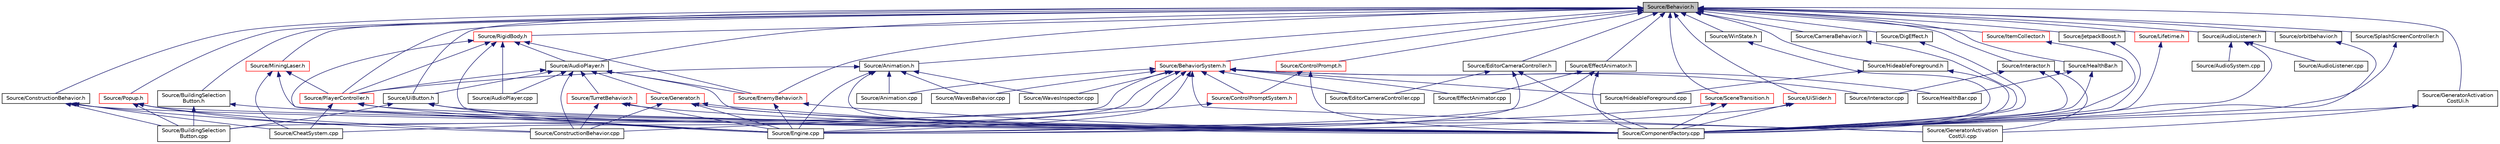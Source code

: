 digraph "Source/Behavior.h"
{
 // LATEX_PDF_SIZE
  edge [fontname="Helvetica",fontsize="10",labelfontname="Helvetica",labelfontsize="10"];
  node [fontname="Helvetica",fontsize="10",shape=record];
  Node1 [label="Source/Behavior.h",height=0.2,width=0.4,color="black", fillcolor="grey75", style="filled", fontcolor="black",tooltip="Virtual behavior component header."];
  Node1 -> Node2 [dir="back",color="midnightblue",fontsize="10",style="solid"];
  Node2 [label="Source/Animation.h",height=0.2,width=0.4,color="black", fillcolor="white", style="filled",URL="$Animation_8h.html",tooltip="animation component class"];
  Node2 -> Node3 [dir="back",color="midnightblue",fontsize="10",style="solid"];
  Node3 [label="Source/Animation.cpp",height=0.2,width=0.4,color="black", fillcolor="white", style="filled",URL="$Animation_8cpp.html",tooltip="animation component implimentation"];
  Node2 -> Node4 [dir="back",color="midnightblue",fontsize="10",style="solid"];
  Node4 [label="Source/ComponentFactory.cpp",height=0.2,width=0.4,color="black", fillcolor="white", style="filled",URL="$ComponentFactory_8cpp.html",tooltip="Definitions for the component factory class."];
  Node2 -> Node5 [dir="back",color="midnightblue",fontsize="10",style="solid"];
  Node5 [label="Source/Engine.cpp",height=0.2,width=0.4,color="black", fillcolor="white", style="filled",URL="$Engine_8cpp.html",tooltip="Engine class."];
  Node2 -> Node6 [dir="back",color="midnightblue",fontsize="10",style="solid"];
  Node6 [label="Source/PlayerController.h",height=0.2,width=0.4,color="red", fillcolor="white", style="filled",URL="$PlayerController_8h.html",tooltip="PlayerController Behaviour Class."];
  Node6 -> Node7 [dir="back",color="midnightblue",fontsize="10",style="solid"];
  Node7 [label="Source/CheatSystem.cpp",height=0.2,width=0.4,color="black", fillcolor="white", style="filled",URL="$CheatSystem_8cpp.html",tooltip="CheatSystem Class definition."];
  Node6 -> Node4 [dir="back",color="midnightblue",fontsize="10",style="solid"];
  Node6 -> Node5 [dir="back",color="midnightblue",fontsize="10",style="solid"];
  Node2 -> Node9 [dir="back",color="midnightblue",fontsize="10",style="solid"];
  Node9 [label="Source/WavesBehavior.cpp",height=0.2,width=0.4,color="black", fillcolor="white", style="filled",URL="$WavesBehavior_8cpp.html",tooltip="Definitions for wave and spawning behavior."];
  Node2 -> Node10 [dir="back",color="midnightblue",fontsize="10",style="solid"];
  Node10 [label="Source/WavesInspector.cpp",height=0.2,width=0.4,color="black", fillcolor="white", style="filled",URL="$WavesInspector_8cpp.html",tooltip="Definitions for wave and spawning editing in game."];
  Node1 -> Node11 [dir="back",color="midnightblue",fontsize="10",style="solid"];
  Node11 [label="Source/AudioListener.h",height=0.2,width=0.4,color="black", fillcolor="white", style="filled",URL="$AudioListener_8h.html",tooltip="Component that picks up spatial audio."];
  Node11 -> Node12 [dir="back",color="midnightblue",fontsize="10",style="solid"];
  Node12 [label="Source/AudioListener.cpp",height=0.2,width=0.4,color="black", fillcolor="white", style="filled",URL="$AudioListener_8cpp.html",tooltip="Component that picks up spatial audio."];
  Node11 -> Node13 [dir="back",color="midnightblue",fontsize="10",style="solid"];
  Node13 [label="Source/AudioSystem.cpp",height=0.2,width=0.4,color="black", fillcolor="white", style="filled",URL="$AudioSystem_8cpp.html",tooltip="System that implements FMOD and allows the loading and playing of audio."];
  Node11 -> Node4 [dir="back",color="midnightblue",fontsize="10",style="solid"];
  Node1 -> Node14 [dir="back",color="midnightblue",fontsize="10",style="solid"];
  Node14 [label="Source/AudioPlayer.h",height=0.2,width=0.4,color="black", fillcolor="white", style="filled",URL="$AudioPlayer_8h.html",tooltip="Component that plays audio."];
  Node14 -> Node15 [dir="back",color="midnightblue",fontsize="10",style="solid"];
  Node15 [label="Source/AudioPlayer.cpp",height=0.2,width=0.4,color="black", fillcolor="white", style="filled",URL="$AudioPlayer_8cpp.html",tooltip="Component that plays audio."];
  Node14 -> Node4 [dir="back",color="midnightblue",fontsize="10",style="solid"];
  Node14 -> Node16 [dir="back",color="midnightblue",fontsize="10",style="solid"];
  Node16 [label="Source/ConstructionBehavior.cpp",height=0.2,width=0.4,color="black", fillcolor="white", style="filled",URL="$ConstructionBehavior_8cpp.html",tooltip="handles the construction of towers and modification of terrain"];
  Node14 -> Node17 [dir="back",color="midnightblue",fontsize="10",style="solid"];
  Node17 [label="Source/EnemyBehavior.h",height=0.2,width=0.4,color="red", fillcolor="white", style="filled",URL="$EnemyBehavior_8h_source.html",tooltip=" "];
  Node17 -> Node4 [dir="back",color="midnightblue",fontsize="10",style="solid"];
  Node17 -> Node5 [dir="back",color="midnightblue",fontsize="10",style="solid"];
  Node14 -> Node19 [dir="back",color="midnightblue",fontsize="10",style="solid"];
  Node19 [label="Source/Generator.h",height=0.2,width=0.4,color="red", fillcolor="white", style="filled",URL="$Generator_8h_source.html",tooltip=" "];
  Node19 -> Node4 [dir="back",color="midnightblue",fontsize="10",style="solid"];
  Node19 -> Node16 [dir="back",color="midnightblue",fontsize="10",style="solid"];
  Node19 -> Node5 [dir="back",color="midnightblue",fontsize="10",style="solid"];
  Node19 -> Node20 [dir="back",color="midnightblue",fontsize="10",style="solid"];
  Node20 [label="Source/GeneratorActivation\lCostUi.cpp",height=0.2,width=0.4,color="black", fillcolor="white", style="filled",URL="$GeneratorActivationCostUi_8cpp.html",tooltip="displays the costs of activating generators"];
  Node14 -> Node6 [dir="back",color="midnightblue",fontsize="10",style="solid"];
  Node14 -> Node21 [dir="back",color="midnightblue",fontsize="10",style="solid"];
  Node21 [label="Source/TurretBehavior.h",height=0.2,width=0.4,color="red", fillcolor="white", style="filled",URL="$TurretBehavior_8h_source.html",tooltip=" "];
  Node21 -> Node4 [dir="back",color="midnightblue",fontsize="10",style="solid"];
  Node21 -> Node16 [dir="back",color="midnightblue",fontsize="10",style="solid"];
  Node21 -> Node5 [dir="back",color="midnightblue",fontsize="10",style="solid"];
  Node14 -> Node22 [dir="back",color="midnightblue",fontsize="10",style="solid"];
  Node22 [label="Source/UiButton.h",height=0.2,width=0.4,color="black", fillcolor="white", style="filled",URL="$UiButton_8h.html",tooltip="Ui Button that sends an event when clicked."];
  Node22 -> Node23 [dir="back",color="midnightblue",fontsize="10",style="solid"];
  Node23 [label="Source/BuildingSelection\lButton.cpp",height=0.2,width=0.4,color="black", fillcolor="white", style="filled",URL="$BuildingSelectionButton_8cpp.html",tooltip="button that selects which building the ConstructionManager should place"];
  Node22 -> Node4 [dir="back",color="midnightblue",fontsize="10",style="solid"];
  Node22 -> Node5 [dir="back",color="midnightblue",fontsize="10",style="solid"];
  Node1 -> Node24 [dir="back",color="midnightblue",fontsize="10",style="solid"];
  Node24 [label="Source/BehaviorSystem.h",height=0.2,width=0.4,color="red", fillcolor="white", style="filled",URL="$BehaviorSystem_8h.html",tooltip="System that keeps track of and updates a specific kind of Behavior."];
  Node24 -> Node3 [dir="back",color="midnightblue",fontsize="10",style="solid"];
  Node24 -> Node23 [dir="back",color="midnightblue",fontsize="10",style="solid"];
  Node24 -> Node7 [dir="back",color="midnightblue",fontsize="10",style="solid"];
  Node24 -> Node16 [dir="back",color="midnightblue",fontsize="10",style="solid"];
  Node24 -> Node25 [dir="back",color="midnightblue",fontsize="10",style="solid"];
  Node25 [label="Source/ControlPromptSystem.h",height=0.2,width=0.4,color="red", fillcolor="white", style="filled",URL="$ControlPromptSystem_8h.html",tooltip="System that displays ControlPrompts from Actions."];
  Node25 -> Node5 [dir="back",color="midnightblue",fontsize="10",style="solid"];
  Node24 -> Node28 [dir="back",color="midnightblue",fontsize="10",style="solid"];
  Node28 [label="Source/EditorCameraController.cpp",height=0.2,width=0.4,color="black", fillcolor="white", style="filled",URL="$EditorCameraController_8cpp.html",tooltip="controls the camera while in the editor"];
  Node24 -> Node29 [dir="back",color="midnightblue",fontsize="10",style="solid"];
  Node29 [label="Source/EffectAnimator.cpp",height=0.2,width=0.4,color="black", fillcolor="white", style="filled",URL="$EffectAnimator_8cpp.html",tooltip="Component that animates a Transform's matrix."];
  Node24 -> Node5 [dir="back",color="midnightblue",fontsize="10",style="solid"];
  Node24 -> Node20 [dir="back",color="midnightblue",fontsize="10",style="solid"];
  Node24 -> Node30 [dir="back",color="midnightblue",fontsize="10",style="solid"];
  Node30 [label="Source/HealthBar.cpp",height=0.2,width=0.4,color="black", fillcolor="white", style="filled",URL="$HealthBar_8cpp.html",tooltip="health bar UI that displays offset from an Entity with a Health component"];
  Node24 -> Node31 [dir="back",color="midnightblue",fontsize="10",style="solid"];
  Node31 [label="Source/HideableForeground.cpp",height=0.2,width=0.4,color="black", fillcolor="white", style="filled",URL="$HideableForeground_8cpp.html",tooltip="Component that hides an attached Sprite when it overlaps something."];
  Node24 -> Node32 [dir="back",color="midnightblue",fontsize="10",style="solid"];
  Node32 [label="Source/Interactor.cpp",height=0.2,width=0.4,color="black", fillcolor="white", style="filled",URL="$Interactor_8cpp.html",tooltip="Behavior that can interact with nearby Interactable Components."];
  Node24 -> Node9 [dir="back",color="midnightblue",fontsize="10",style="solid"];
  Node24 -> Node10 [dir="back",color="midnightblue",fontsize="10",style="solid"];
  Node1 -> Node40 [dir="back",color="midnightblue",fontsize="10",style="solid"];
  Node40 [label="Source/BuildingSelection\lButton.h",height=0.2,width=0.4,color="black", fillcolor="white", style="filled",URL="$BuildingSelectionButton_8h.html",tooltip="button that selects which building the ConstructionManager should place"];
  Node40 -> Node23 [dir="back",color="midnightblue",fontsize="10",style="solid"];
  Node40 -> Node4 [dir="back",color="midnightblue",fontsize="10",style="solid"];
  Node1 -> Node41 [dir="back",color="midnightblue",fontsize="10",style="solid"];
  Node41 [label="Source/CameraBehavior.h",height=0.2,width=0.4,color="black", fillcolor="white", style="filled",URL="$CameraBehavior_8h_source.html",tooltip=" "];
  Node41 -> Node4 [dir="back",color="midnightblue",fontsize="10",style="solid"];
  Node1 -> Node42 [dir="back",color="midnightblue",fontsize="10",style="solid"];
  Node42 [label="Source/ConstructionBehavior.h",height=0.2,width=0.4,color="black", fillcolor="white", style="filled",URL="$ConstructionBehavior_8h.html",tooltip="handles the construction of towers and modification of terrain"];
  Node42 -> Node23 [dir="back",color="midnightblue",fontsize="10",style="solid"];
  Node42 -> Node7 [dir="back",color="midnightblue",fontsize="10",style="solid"];
  Node42 -> Node4 [dir="back",color="midnightblue",fontsize="10",style="solid"];
  Node42 -> Node16 [dir="back",color="midnightblue",fontsize="10",style="solid"];
  Node1 -> Node43 [dir="back",color="midnightblue",fontsize="10",style="solid"];
  Node43 [label="Source/ControlPrompt.h",height=0.2,width=0.4,color="red", fillcolor="white", style="filled",URL="$ControlPrompt_8h.html",tooltip="Displays a control prompt for an ActionReference."];
  Node43 -> Node4 [dir="back",color="midnightblue",fontsize="10",style="solid"];
  Node43 -> Node25 [dir="back",color="midnightblue",fontsize="10",style="solid"];
  Node1 -> Node44 [dir="back",color="midnightblue",fontsize="10",style="solid"];
  Node44 [label="Source/DigEffect.h",height=0.2,width=0.4,color="black", fillcolor="white", style="filled",URL="$DigEffect_8h_source.html",tooltip=" "];
  Node44 -> Node4 [dir="back",color="midnightblue",fontsize="10",style="solid"];
  Node1 -> Node45 [dir="back",color="midnightblue",fontsize="10",style="solid"];
  Node45 [label="Source/EditorCameraController.h",height=0.2,width=0.4,color="black", fillcolor="white", style="filled",URL="$EditorCameraController_8h.html",tooltip="controls the camera while in the editor"];
  Node45 -> Node4 [dir="back",color="midnightblue",fontsize="10",style="solid"];
  Node45 -> Node28 [dir="back",color="midnightblue",fontsize="10",style="solid"];
  Node45 -> Node5 [dir="back",color="midnightblue",fontsize="10",style="solid"];
  Node1 -> Node46 [dir="back",color="midnightblue",fontsize="10",style="solid"];
  Node46 [label="Source/EffectAnimator.h",height=0.2,width=0.4,color="black", fillcolor="white", style="filled",URL="$EffectAnimator_8h.html",tooltip="Component that animates a Transform's matrix."];
  Node46 -> Node4 [dir="back",color="midnightblue",fontsize="10",style="solid"];
  Node46 -> Node29 [dir="back",color="midnightblue",fontsize="10",style="solid"];
  Node46 -> Node5 [dir="back",color="midnightblue",fontsize="10",style="solid"];
  Node1 -> Node17 [dir="back",color="midnightblue",fontsize="10",style="solid"];
  Node1 -> Node47 [dir="back",color="midnightblue",fontsize="10",style="solid"];
  Node47 [label="Source/GeneratorActivation\lCostUi.h",height=0.2,width=0.4,color="black", fillcolor="white", style="filled",URL="$GeneratorActivationCostUi_8h.html",tooltip="displays the costs of activating generators"];
  Node47 -> Node4 [dir="back",color="midnightblue",fontsize="10",style="solid"];
  Node47 -> Node20 [dir="back",color="midnightblue",fontsize="10",style="solid"];
  Node1 -> Node48 [dir="back",color="midnightblue",fontsize="10",style="solid"];
  Node48 [label="Source/HealthBar.h",height=0.2,width=0.4,color="black", fillcolor="white", style="filled",URL="$HealthBar_8h.html",tooltip="health bar UI that displays offset from an Entity with a Health component"];
  Node48 -> Node4 [dir="back",color="midnightblue",fontsize="10",style="solid"];
  Node48 -> Node30 [dir="back",color="midnightblue",fontsize="10",style="solid"];
  Node1 -> Node49 [dir="back",color="midnightblue",fontsize="10",style="solid"];
  Node49 [label="Source/HideableForeground.h",height=0.2,width=0.4,color="black", fillcolor="white", style="filled",URL="$HideableForeground_8h.html",tooltip="Component that hides an attached Sprite when it overlaps something."];
  Node49 -> Node4 [dir="back",color="midnightblue",fontsize="10",style="solid"];
  Node49 -> Node31 [dir="back",color="midnightblue",fontsize="10",style="solid"];
  Node1 -> Node50 [dir="back",color="midnightblue",fontsize="10",style="solid"];
  Node50 [label="Source/Interactor.h",height=0.2,width=0.4,color="black", fillcolor="white", style="filled",URL="$Interactor_8h.html",tooltip="Behavior that can interact with nearby Interactable Components."];
  Node50 -> Node4 [dir="back",color="midnightblue",fontsize="10",style="solid"];
  Node50 -> Node20 [dir="back",color="midnightblue",fontsize="10",style="solid"];
  Node50 -> Node32 [dir="back",color="midnightblue",fontsize="10",style="solid"];
  Node1 -> Node51 [dir="back",color="midnightblue",fontsize="10",style="solid"];
  Node51 [label="Source/ItemCollector.h",height=0.2,width=0.4,color="red", fillcolor="white", style="filled",URL="$ItemCollector_8h.html",tooltip="Component that attracts and collects item entities in the world."];
  Node51 -> Node4 [dir="back",color="midnightblue",fontsize="10",style="solid"];
  Node1 -> Node52 [dir="back",color="midnightblue",fontsize="10",style="solid"];
  Node52 [label="Source/JetpackBoost.h",height=0.2,width=0.4,color="black", fillcolor="white", style="filled",URL="$JetpackBoost_8h_source.html",tooltip=" "];
  Node52 -> Node4 [dir="back",color="midnightblue",fontsize="10",style="solid"];
  Node1 -> Node53 [dir="back",color="midnightblue",fontsize="10",style="solid"];
  Node53 [label="Source/Lifetime.h",height=0.2,width=0.4,color="red", fillcolor="white", style="filled",URL="$Lifetime_8h.html",tooltip="Component that destroys it's Enity after a given length of time."];
  Node53 -> Node4 [dir="back",color="midnightblue",fontsize="10",style="solid"];
  Node1 -> Node54 [dir="back",color="midnightblue",fontsize="10",style="solid"];
  Node54 [label="Source/MiningLaser.h",height=0.2,width=0.4,color="red", fillcolor="white", style="filled",URL="$MiningLaser_8h.html",tooltip="Digging laser controllable by an entity."];
  Node54 -> Node7 [dir="back",color="midnightblue",fontsize="10",style="solid"];
  Node54 -> Node4 [dir="back",color="midnightblue",fontsize="10",style="solid"];
  Node54 -> Node6 [dir="back",color="midnightblue",fontsize="10",style="solid"];
  Node1 -> Node56 [dir="back",color="midnightblue",fontsize="10",style="solid"];
  Node56 [label="Source/orbitbehavior.h",height=0.2,width=0.4,color="black", fillcolor="white", style="filled",URL="$orbitbehavior_8h_source.html",tooltip=" "];
  Node56 -> Node4 [dir="back",color="midnightblue",fontsize="10",style="solid"];
  Node1 -> Node6 [dir="back",color="midnightblue",fontsize="10",style="solid"];
  Node1 -> Node57 [dir="back",color="midnightblue",fontsize="10",style="solid"];
  Node57 [label="Source/Popup.h",height=0.2,width=0.4,color="red", fillcolor="white", style="filled",URL="$Popup_8h.html",tooltip="A popup is a behavior that will show a popup when a button is pressed."];
  Node57 -> Node23 [dir="back",color="midnightblue",fontsize="10",style="solid"];
  Node57 -> Node4 [dir="back",color="midnightblue",fontsize="10",style="solid"];
  Node57 -> Node16 [dir="back",color="midnightblue",fontsize="10",style="solid"];
  Node57 -> Node5 [dir="back",color="midnightblue",fontsize="10",style="solid"];
  Node1 -> Node58 [dir="back",color="midnightblue",fontsize="10",style="solid"];
  Node58 [label="Source/RigidBody.h",height=0.2,width=0.4,color="red", fillcolor="white", style="filled",URL="$RigidBody_8h_source.html",tooltip=" "];
  Node58 -> Node15 [dir="back",color="midnightblue",fontsize="10",style="solid"];
  Node58 -> Node14 [dir="back",color="midnightblue",fontsize="10",style="solid"];
  Node58 -> Node4 [dir="back",color="midnightblue",fontsize="10",style="solid"];
  Node58 -> Node17 [dir="back",color="midnightblue",fontsize="10",style="solid"];
  Node58 -> Node5 [dir="back",color="midnightblue",fontsize="10",style="solid"];
  Node58 -> Node6 [dir="back",color="midnightblue",fontsize="10",style="solid"];
  Node1 -> Node74 [dir="back",color="midnightblue",fontsize="10",style="solid"];
  Node74 [label="Source/SceneTransition.h",height=0.2,width=0.4,color="red", fillcolor="white", style="filled",URL="$SceneTransition_8h.html",tooltip="fades a texture out and in when transitioning between scenes"];
  Node74 -> Node4 [dir="back",color="midnightblue",fontsize="10",style="solid"];
  Node74 -> Node5 [dir="back",color="midnightblue",fontsize="10",style="solid"];
  Node1 -> Node75 [dir="back",color="midnightblue",fontsize="10",style="solid"];
  Node75 [label="Source/SplashScreenController.h",height=0.2,width=0.4,color="black", fillcolor="white", style="filled",URL="$SplashScreenController_8h_source.html",tooltip=" "];
  Node75 -> Node4 [dir="back",color="midnightblue",fontsize="10",style="solid"];
  Node1 -> Node22 [dir="back",color="midnightblue",fontsize="10",style="solid"];
  Node1 -> Node76 [dir="back",color="midnightblue",fontsize="10",style="solid"];
  Node76 [label="Source/UiSlider.h",height=0.2,width=0.4,color="red", fillcolor="white", style="filled",URL="$UiSlider_8h.html",tooltip="Ui Slider component."];
  Node76 -> Node4 [dir="back",color="midnightblue",fontsize="10",style="solid"];
  Node76 -> Node5 [dir="back",color="midnightblue",fontsize="10",style="solid"];
  Node1 -> Node77 [dir="back",color="midnightblue",fontsize="10",style="solid"];
  Node77 [label="Source/WinState.h",height=0.2,width=0.4,color="black", fillcolor="white", style="filled",URL="$WinState_8h_source.html",tooltip=" "];
  Node77 -> Node4 [dir="back",color="midnightblue",fontsize="10",style="solid"];
}
